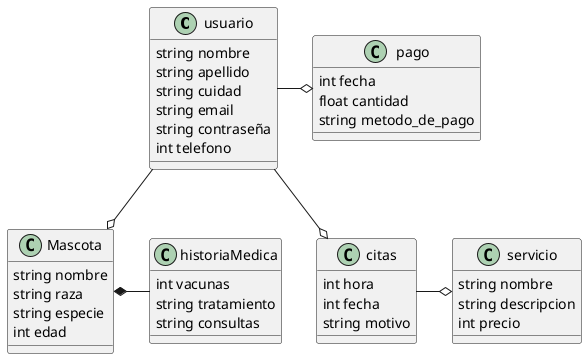 @startuml

class usuario {
    string nombre
    string apellido
    string cuidad
    string email
    string contraseña
    int telefono
}
class Mascota{
    string nombre
    string raza
    string especie
    int edad

}
class citas{
    int hora
    int fecha
    string motivo

    
}
class servicio{
    string nombre 
    string descripcion 
    int precio
}
class pago{
    int fecha 
    float cantidad
    string metodo_de_pago

}
class historiaMedica{
    int vacunas
    string tratamiento
    string consultas
}
usuario -o pago
usuario -down-o citas
usuario -down-o Mascota
Mascota *- historiaMedica
citas -o servicio





@enduml